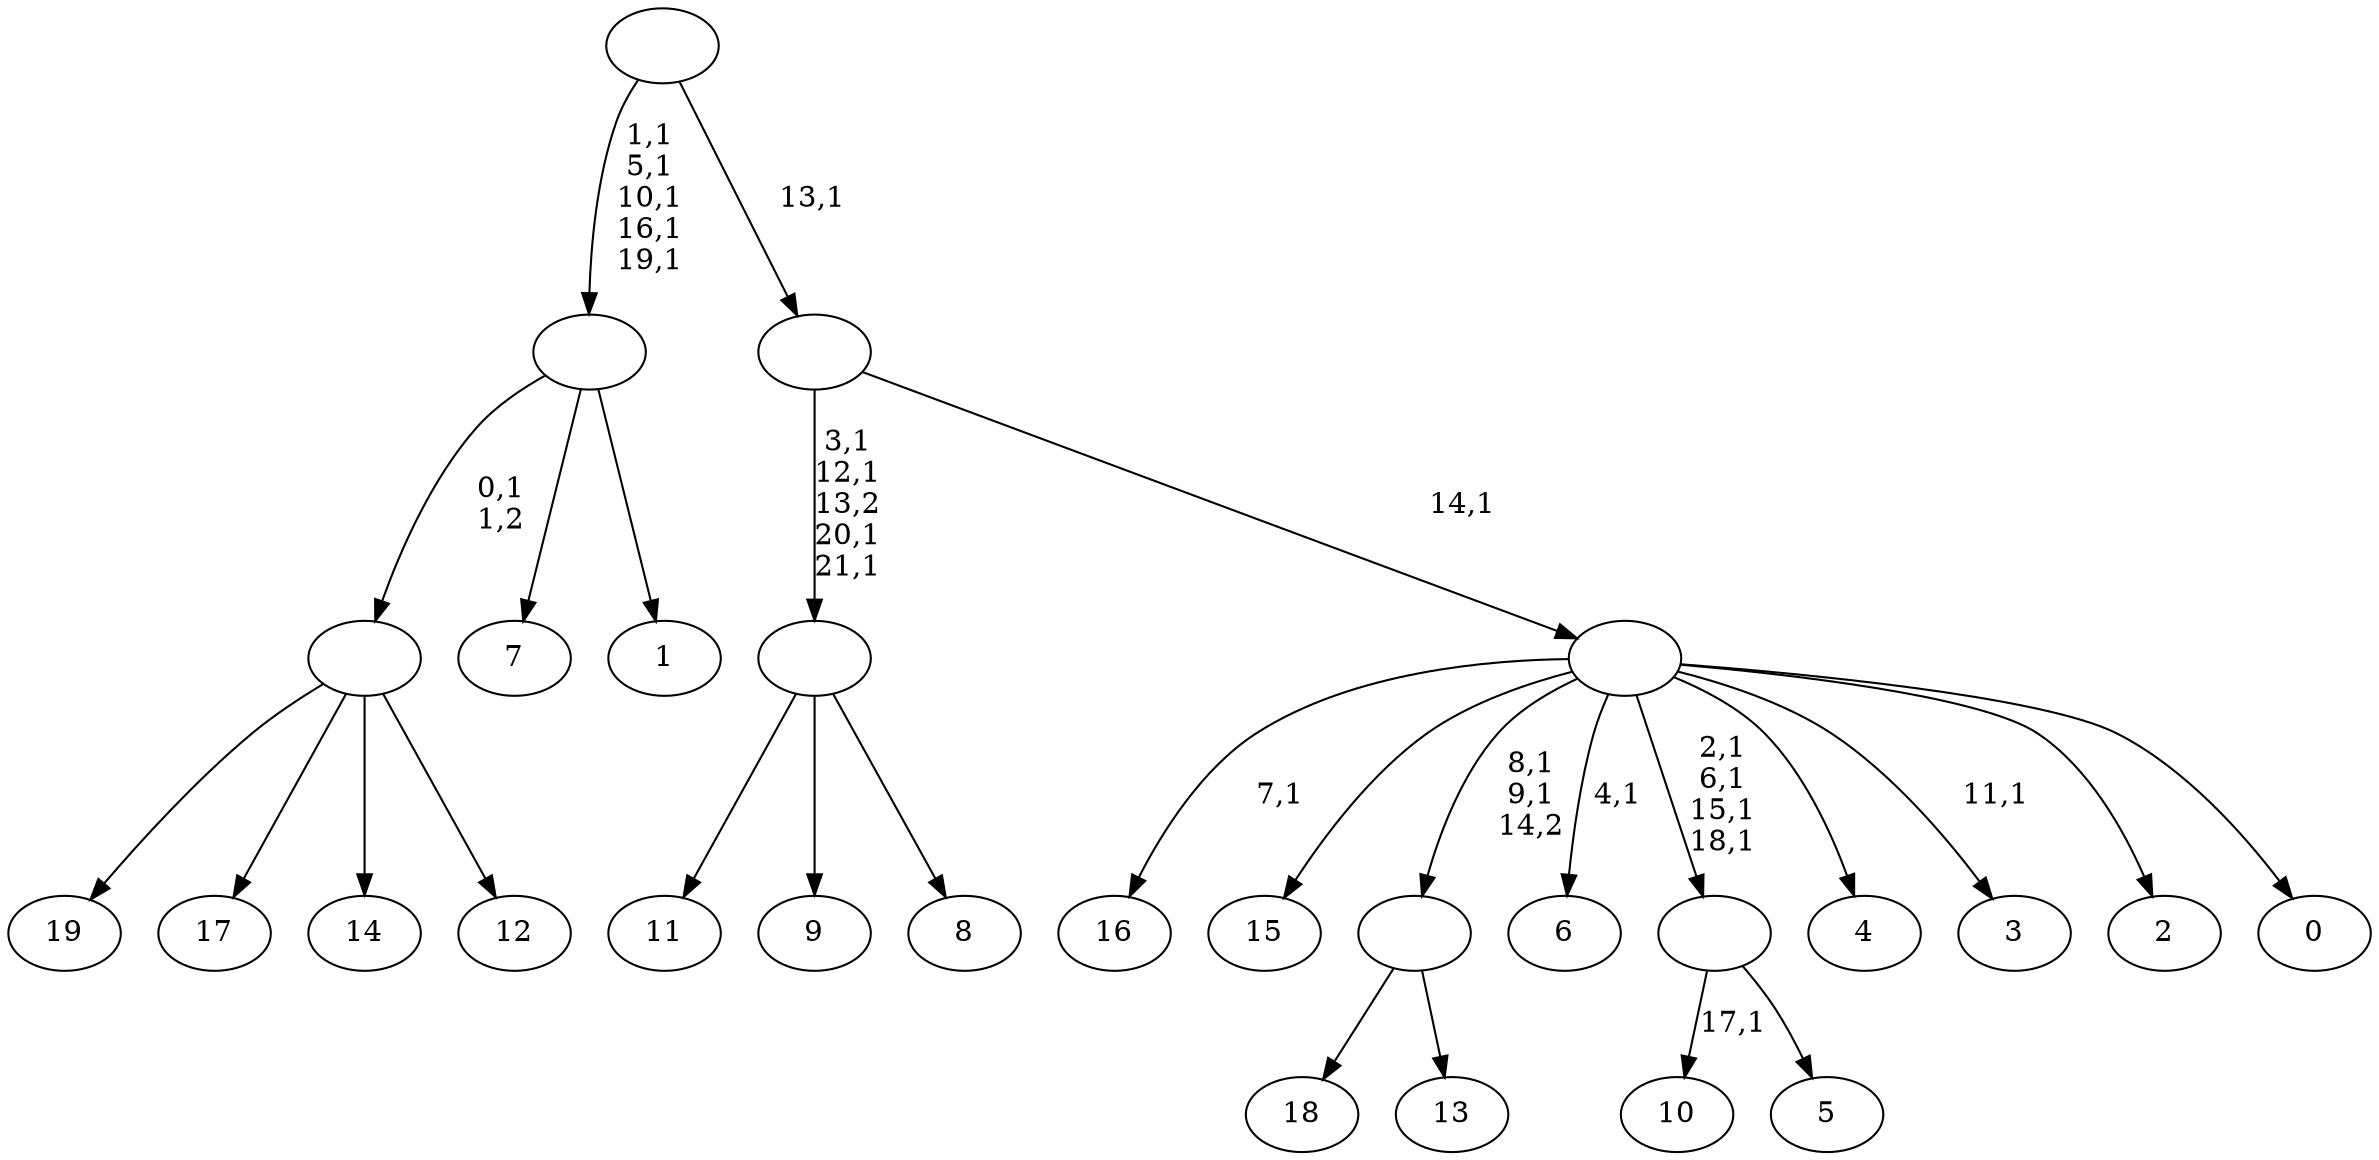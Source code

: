 digraph T {
	42 [label="19"]
	41 [label="18"]
	40 [label="17"]
	39 [label="16"]
	37 [label="15"]
	36 [label="14"]
	35 [label="13"]
	34 [label=""]
	32 [label="12"]
	31 [label=""]
	30 [label="11"]
	29 [label="10"]
	27 [label="9"]
	26 [label="8"]
	25 [label=""]
	21 [label="7"]
	20 [label="6"]
	18 [label="5"]
	17 [label=""]
	13 [label="4"]
	12 [label="3"]
	10 [label="2"]
	9 [label="1"]
	8 [label=""]
	3 [label="0"]
	2 [label=""]
	1 [label=""]
	0 [label=""]
	34 -> 41 [label=""]
	34 -> 35 [label=""]
	31 -> 42 [label=""]
	31 -> 40 [label=""]
	31 -> 36 [label=""]
	31 -> 32 [label=""]
	25 -> 30 [label=""]
	25 -> 27 [label=""]
	25 -> 26 [label=""]
	17 -> 29 [label="17,1"]
	17 -> 18 [label=""]
	8 -> 31 [label="0,1\n1,2"]
	8 -> 21 [label=""]
	8 -> 9 [label=""]
	2 -> 12 [label="11,1"]
	2 -> 17 [label="2,1\n6,1\n15,1\n18,1"]
	2 -> 20 [label="4,1"]
	2 -> 34 [label="8,1\n9,1\n14,2"]
	2 -> 39 [label="7,1"]
	2 -> 37 [label=""]
	2 -> 13 [label=""]
	2 -> 10 [label=""]
	2 -> 3 [label=""]
	1 -> 25 [label="3,1\n12,1\n13,2\n20,1\n21,1"]
	1 -> 2 [label="14,1"]
	0 -> 8 [label="1,1\n5,1\n10,1\n16,1\n19,1"]
	0 -> 1 [label="13,1"]
}
